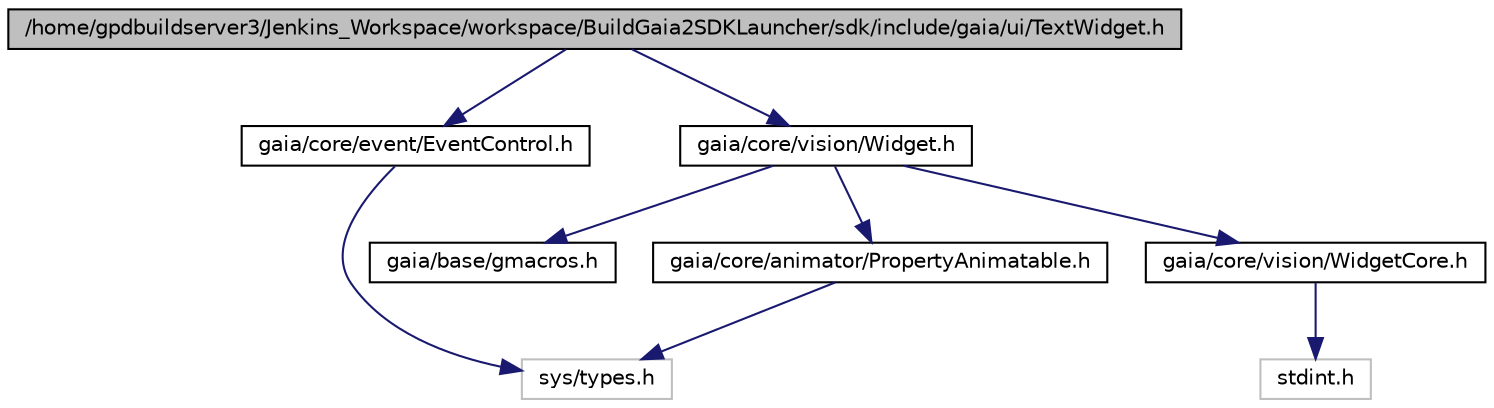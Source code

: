 digraph G
{
  edge [fontname="Helvetica",fontsize="10",labelfontname="Helvetica",labelfontsize="10"];
  node [fontname="Helvetica",fontsize="10",shape=record];
  Node1 [label="/home/gpdbuildserver3/Jenkins_Workspace/workspace/BuildGaia2SDKLauncher/sdk/include/gaia/ui/TextWidget.h",height=0.2,width=0.4,color="black", fillcolor="grey75", style="filled" fontcolor="black"];
  Node1 -> Node2 [color="midnightblue",fontsize="10",style="solid",fontname="Helvetica"];
  Node2 [label="gaia/core/event/EventControl.h",height=0.2,width=0.4,color="black", fillcolor="white", style="filled",URL="$d3/dd0/_event_control_8h.html"];
  Node2 -> Node3 [color="midnightblue",fontsize="10",style="solid",fontname="Helvetica"];
  Node3 [label="sys/types.h",height=0.2,width=0.4,color="grey75", fillcolor="white", style="filled"];
  Node1 -> Node4 [color="midnightblue",fontsize="10",style="solid",fontname="Helvetica"];
  Node4 [label="gaia/core/vision/Widget.h",height=0.2,width=0.4,color="black", fillcolor="white", style="filled",URL="$d4/d75/_widget_8h.html"];
  Node4 -> Node5 [color="midnightblue",fontsize="10",style="solid",fontname="Helvetica"];
  Node5 [label="gaia/base/gmacros.h",height=0.2,width=0.4,color="black", fillcolor="white", style="filled",URL="$d1/dd0/gmacros_8h.html"];
  Node4 -> Node6 [color="midnightblue",fontsize="10",style="solid",fontname="Helvetica"];
  Node6 [label="gaia/core/animator/PropertyAnimatable.h",height=0.2,width=0.4,color="black", fillcolor="white", style="filled",URL="$d0/d92/_property_animatable_8h.html"];
  Node6 -> Node3 [color="midnightblue",fontsize="10",style="solid",fontname="Helvetica"];
  Node4 -> Node7 [color="midnightblue",fontsize="10",style="solid",fontname="Helvetica"];
  Node7 [label="gaia/core/vision/WidgetCore.h",height=0.2,width=0.4,color="black", fillcolor="white", style="filled",URL="$d8/d50/_widget_core_8h.html"];
  Node7 -> Node8 [color="midnightblue",fontsize="10",style="solid",fontname="Helvetica"];
  Node8 [label="stdint.h",height=0.2,width=0.4,color="grey75", fillcolor="white", style="filled"];
}
